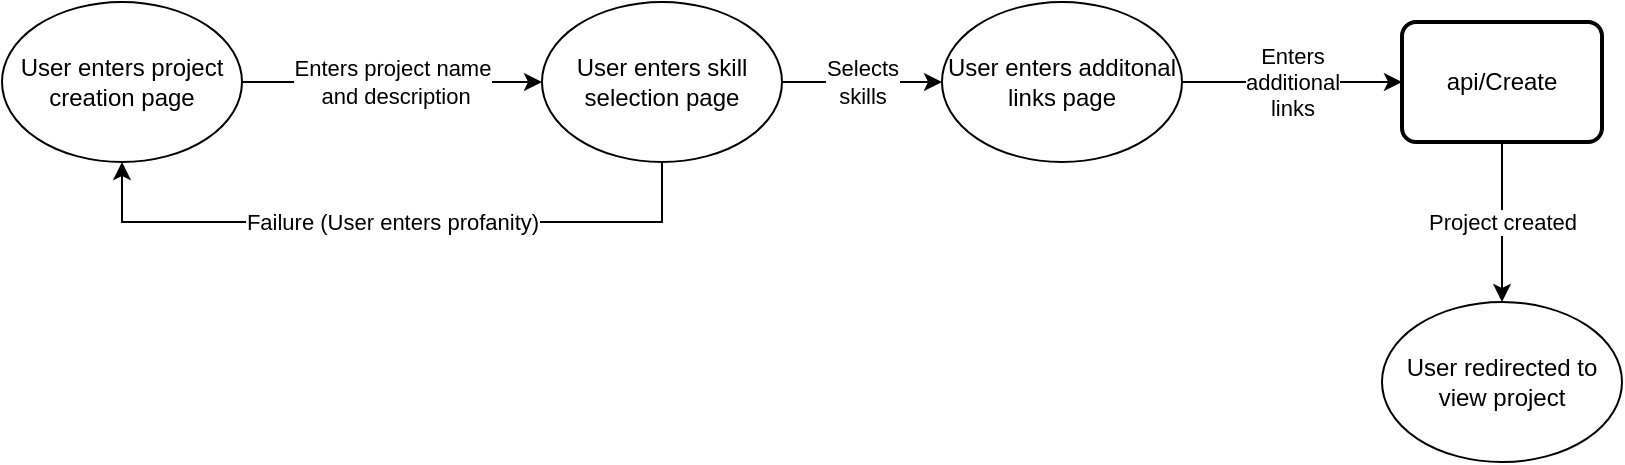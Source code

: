 <mxfile version="20.5.1" type="github">
  <diagram id="aAOaJ95E-23EwB6pSfUg" name="Page-1">
    <mxGraphModel dx="1422" dy="744" grid="1" gridSize="10" guides="1" tooltips="1" connect="1" arrows="1" fold="1" page="1" pageScale="1" pageWidth="827" pageHeight="1169" math="0" shadow="0">
      <root>
        <mxCell id="0" />
        <mxCell id="1" parent="0" />
        <mxCell id="8gvYn8TRRi6VmLkWt9uk-3" value="&lt;div&gt;Enters project name&lt;br&gt;&lt;/div&gt;&amp;nbsp;and description" style="edgeStyle=orthogonalEdgeStyle;rounded=0;orthogonalLoop=1;jettySize=auto;html=1;" edge="1" parent="1" source="8gvYn8TRRi6VmLkWt9uk-1" target="8gvYn8TRRi6VmLkWt9uk-2">
          <mxGeometry relative="1" as="geometry" />
        </mxCell>
        <mxCell id="8gvYn8TRRi6VmLkWt9uk-1" value="User enters project creation page" style="ellipse;whiteSpace=wrap;html=1;" vertex="1" parent="1">
          <mxGeometry width="120" height="80" as="geometry" />
        </mxCell>
        <mxCell id="8gvYn8TRRi6VmLkWt9uk-5" value="&lt;div&gt;Selects&lt;/div&gt;&lt;div&gt;skills&lt;br&gt;&lt;/div&gt;" style="edgeStyle=orthogonalEdgeStyle;rounded=0;orthogonalLoop=1;jettySize=auto;html=1;" edge="1" parent="1" source="8gvYn8TRRi6VmLkWt9uk-2" target="8gvYn8TRRi6VmLkWt9uk-4">
          <mxGeometry relative="1" as="geometry" />
        </mxCell>
        <mxCell id="8gvYn8TRRi6VmLkWt9uk-14" value="Failure (User enters profanity)" style="edgeStyle=orthogonalEdgeStyle;rounded=0;orthogonalLoop=1;jettySize=auto;html=1;entryX=0.5;entryY=1;entryDx=0;entryDy=0;" edge="1" parent="1" source="8gvYn8TRRi6VmLkWt9uk-2" target="8gvYn8TRRi6VmLkWt9uk-1">
          <mxGeometry relative="1" as="geometry">
            <Array as="points">
              <mxPoint x="330" y="110" />
              <mxPoint x="60" y="110" />
            </Array>
          </mxGeometry>
        </mxCell>
        <mxCell id="8gvYn8TRRi6VmLkWt9uk-2" value="User enters skill selection page" style="ellipse;whiteSpace=wrap;html=1;" vertex="1" parent="1">
          <mxGeometry x="270" width="120" height="80" as="geometry" />
        </mxCell>
        <mxCell id="8gvYn8TRRi6VmLkWt9uk-8" value="&lt;div&gt;Enters&lt;/div&gt;&lt;div&gt;additional&lt;/div&gt;&lt;div&gt;links&lt;br&gt;&lt;/div&gt;" style="edgeStyle=orthogonalEdgeStyle;rounded=0;orthogonalLoop=1;jettySize=auto;html=1;entryX=0;entryY=0.5;entryDx=0;entryDy=0;" edge="1" parent="1" source="8gvYn8TRRi6VmLkWt9uk-4" target="8gvYn8TRRi6VmLkWt9uk-6">
          <mxGeometry relative="1" as="geometry">
            <mxPoint x="670" y="40" as="targetPoint" />
          </mxGeometry>
        </mxCell>
        <mxCell id="8gvYn8TRRi6VmLkWt9uk-4" value="User enters additonal links page" style="ellipse;whiteSpace=wrap;html=1;" vertex="1" parent="1">
          <mxGeometry x="470" width="120" height="80" as="geometry" />
        </mxCell>
        <mxCell id="8gvYn8TRRi6VmLkWt9uk-13" value="Project created" style="edgeStyle=orthogonalEdgeStyle;rounded=0;orthogonalLoop=1;jettySize=auto;html=1;" edge="1" parent="1" source="8gvYn8TRRi6VmLkWt9uk-6" target="8gvYn8TRRi6VmLkWt9uk-12">
          <mxGeometry relative="1" as="geometry" />
        </mxCell>
        <mxCell id="8gvYn8TRRi6VmLkWt9uk-6" value="api/Create" style="rounded=1;whiteSpace=wrap;html=1;absoluteArcSize=1;arcSize=14;strokeWidth=2;" vertex="1" parent="1">
          <mxGeometry x="700" y="10" width="100" height="60" as="geometry" />
        </mxCell>
        <mxCell id="8gvYn8TRRi6VmLkWt9uk-12" value="User redirected to view project" style="ellipse;whiteSpace=wrap;html=1;" vertex="1" parent="1">
          <mxGeometry x="690" y="150" width="120" height="80" as="geometry" />
        </mxCell>
      </root>
    </mxGraphModel>
  </diagram>
</mxfile>
